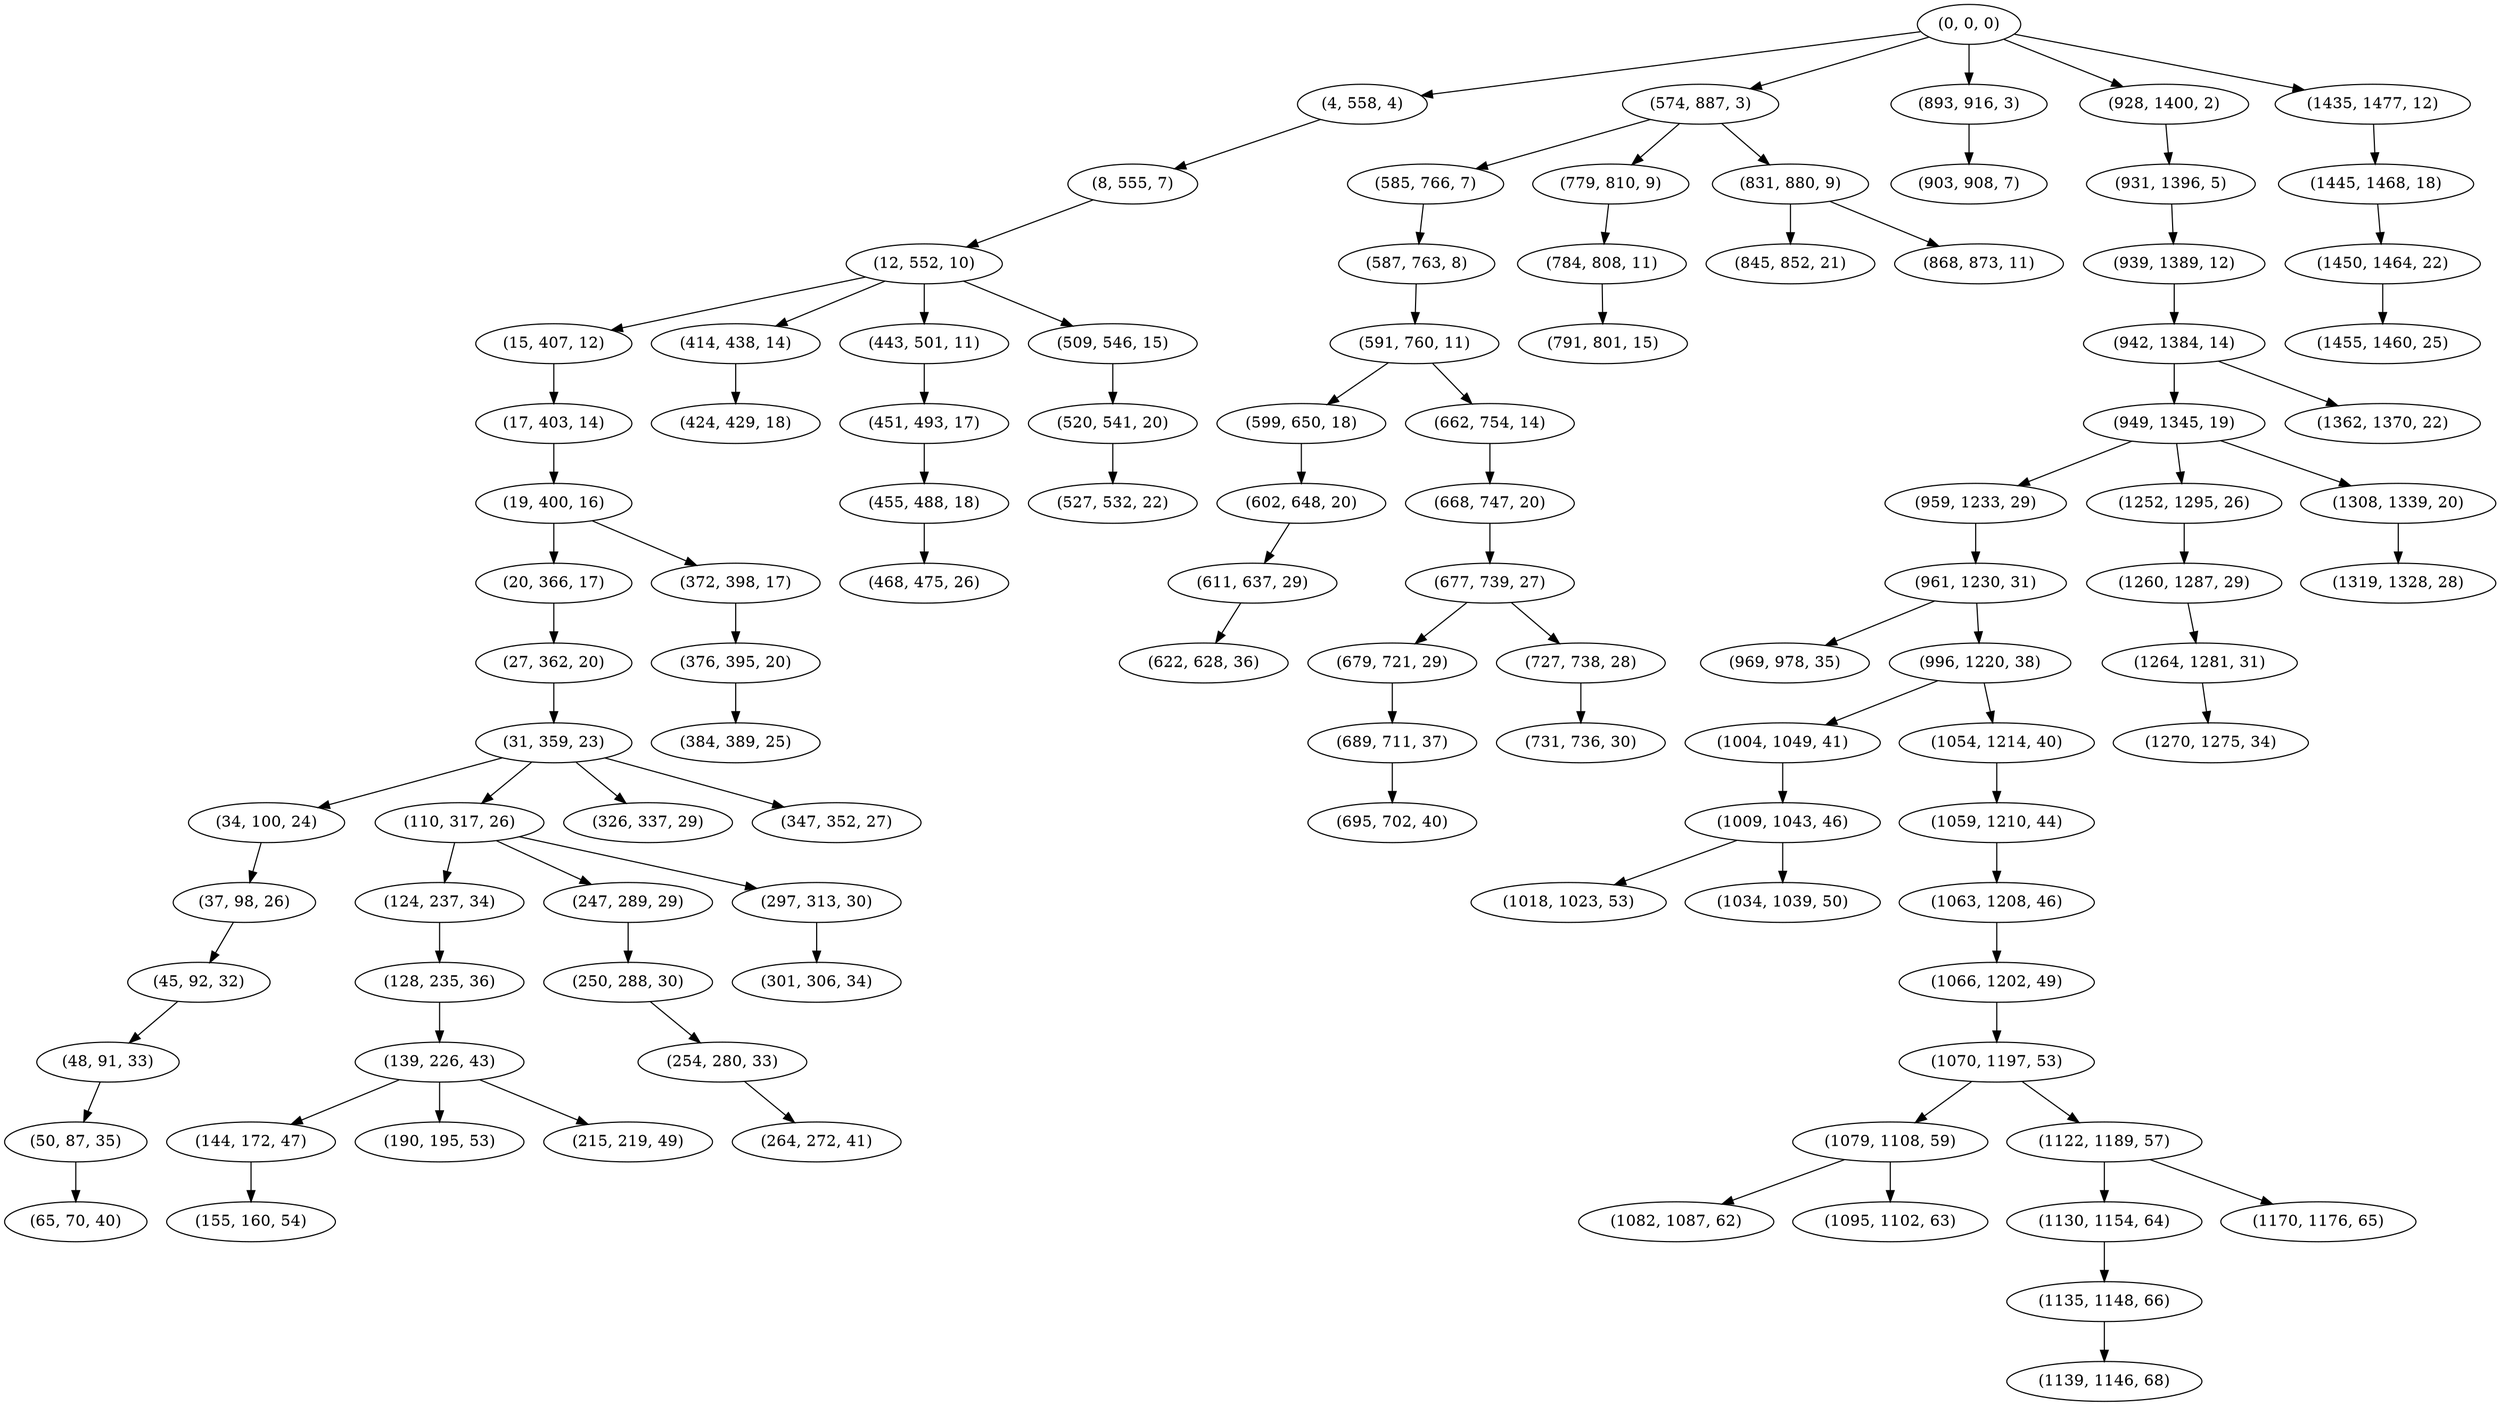 digraph tree {
    "(0, 0, 0)";
    "(4, 558, 4)";
    "(8, 555, 7)";
    "(12, 552, 10)";
    "(15, 407, 12)";
    "(17, 403, 14)";
    "(19, 400, 16)";
    "(20, 366, 17)";
    "(27, 362, 20)";
    "(31, 359, 23)";
    "(34, 100, 24)";
    "(37, 98, 26)";
    "(45, 92, 32)";
    "(48, 91, 33)";
    "(50, 87, 35)";
    "(65, 70, 40)";
    "(110, 317, 26)";
    "(124, 237, 34)";
    "(128, 235, 36)";
    "(139, 226, 43)";
    "(144, 172, 47)";
    "(155, 160, 54)";
    "(190, 195, 53)";
    "(215, 219, 49)";
    "(247, 289, 29)";
    "(250, 288, 30)";
    "(254, 280, 33)";
    "(264, 272, 41)";
    "(297, 313, 30)";
    "(301, 306, 34)";
    "(326, 337, 29)";
    "(347, 352, 27)";
    "(372, 398, 17)";
    "(376, 395, 20)";
    "(384, 389, 25)";
    "(414, 438, 14)";
    "(424, 429, 18)";
    "(443, 501, 11)";
    "(451, 493, 17)";
    "(455, 488, 18)";
    "(468, 475, 26)";
    "(509, 546, 15)";
    "(520, 541, 20)";
    "(527, 532, 22)";
    "(574, 887, 3)";
    "(585, 766, 7)";
    "(587, 763, 8)";
    "(591, 760, 11)";
    "(599, 650, 18)";
    "(602, 648, 20)";
    "(611, 637, 29)";
    "(622, 628, 36)";
    "(662, 754, 14)";
    "(668, 747, 20)";
    "(677, 739, 27)";
    "(679, 721, 29)";
    "(689, 711, 37)";
    "(695, 702, 40)";
    "(727, 738, 28)";
    "(731, 736, 30)";
    "(779, 810, 9)";
    "(784, 808, 11)";
    "(791, 801, 15)";
    "(831, 880, 9)";
    "(845, 852, 21)";
    "(868, 873, 11)";
    "(893, 916, 3)";
    "(903, 908, 7)";
    "(928, 1400, 2)";
    "(931, 1396, 5)";
    "(939, 1389, 12)";
    "(942, 1384, 14)";
    "(949, 1345, 19)";
    "(959, 1233, 29)";
    "(961, 1230, 31)";
    "(969, 978, 35)";
    "(996, 1220, 38)";
    "(1004, 1049, 41)";
    "(1009, 1043, 46)";
    "(1018, 1023, 53)";
    "(1034, 1039, 50)";
    "(1054, 1214, 40)";
    "(1059, 1210, 44)";
    "(1063, 1208, 46)";
    "(1066, 1202, 49)";
    "(1070, 1197, 53)";
    "(1079, 1108, 59)";
    "(1082, 1087, 62)";
    "(1095, 1102, 63)";
    "(1122, 1189, 57)";
    "(1130, 1154, 64)";
    "(1135, 1148, 66)";
    "(1139, 1146, 68)";
    "(1170, 1176, 65)";
    "(1252, 1295, 26)";
    "(1260, 1287, 29)";
    "(1264, 1281, 31)";
    "(1270, 1275, 34)";
    "(1308, 1339, 20)";
    "(1319, 1328, 28)";
    "(1362, 1370, 22)";
    "(1435, 1477, 12)";
    "(1445, 1468, 18)";
    "(1450, 1464, 22)";
    "(1455, 1460, 25)";
    "(0, 0, 0)" -> "(4, 558, 4)";
    "(0, 0, 0)" -> "(574, 887, 3)";
    "(0, 0, 0)" -> "(893, 916, 3)";
    "(0, 0, 0)" -> "(928, 1400, 2)";
    "(0, 0, 0)" -> "(1435, 1477, 12)";
    "(4, 558, 4)" -> "(8, 555, 7)";
    "(8, 555, 7)" -> "(12, 552, 10)";
    "(12, 552, 10)" -> "(15, 407, 12)";
    "(12, 552, 10)" -> "(414, 438, 14)";
    "(12, 552, 10)" -> "(443, 501, 11)";
    "(12, 552, 10)" -> "(509, 546, 15)";
    "(15, 407, 12)" -> "(17, 403, 14)";
    "(17, 403, 14)" -> "(19, 400, 16)";
    "(19, 400, 16)" -> "(20, 366, 17)";
    "(19, 400, 16)" -> "(372, 398, 17)";
    "(20, 366, 17)" -> "(27, 362, 20)";
    "(27, 362, 20)" -> "(31, 359, 23)";
    "(31, 359, 23)" -> "(34, 100, 24)";
    "(31, 359, 23)" -> "(110, 317, 26)";
    "(31, 359, 23)" -> "(326, 337, 29)";
    "(31, 359, 23)" -> "(347, 352, 27)";
    "(34, 100, 24)" -> "(37, 98, 26)";
    "(37, 98, 26)" -> "(45, 92, 32)";
    "(45, 92, 32)" -> "(48, 91, 33)";
    "(48, 91, 33)" -> "(50, 87, 35)";
    "(50, 87, 35)" -> "(65, 70, 40)";
    "(110, 317, 26)" -> "(124, 237, 34)";
    "(110, 317, 26)" -> "(247, 289, 29)";
    "(110, 317, 26)" -> "(297, 313, 30)";
    "(124, 237, 34)" -> "(128, 235, 36)";
    "(128, 235, 36)" -> "(139, 226, 43)";
    "(139, 226, 43)" -> "(144, 172, 47)";
    "(139, 226, 43)" -> "(190, 195, 53)";
    "(139, 226, 43)" -> "(215, 219, 49)";
    "(144, 172, 47)" -> "(155, 160, 54)";
    "(247, 289, 29)" -> "(250, 288, 30)";
    "(250, 288, 30)" -> "(254, 280, 33)";
    "(254, 280, 33)" -> "(264, 272, 41)";
    "(297, 313, 30)" -> "(301, 306, 34)";
    "(372, 398, 17)" -> "(376, 395, 20)";
    "(376, 395, 20)" -> "(384, 389, 25)";
    "(414, 438, 14)" -> "(424, 429, 18)";
    "(443, 501, 11)" -> "(451, 493, 17)";
    "(451, 493, 17)" -> "(455, 488, 18)";
    "(455, 488, 18)" -> "(468, 475, 26)";
    "(509, 546, 15)" -> "(520, 541, 20)";
    "(520, 541, 20)" -> "(527, 532, 22)";
    "(574, 887, 3)" -> "(585, 766, 7)";
    "(574, 887, 3)" -> "(779, 810, 9)";
    "(574, 887, 3)" -> "(831, 880, 9)";
    "(585, 766, 7)" -> "(587, 763, 8)";
    "(587, 763, 8)" -> "(591, 760, 11)";
    "(591, 760, 11)" -> "(599, 650, 18)";
    "(591, 760, 11)" -> "(662, 754, 14)";
    "(599, 650, 18)" -> "(602, 648, 20)";
    "(602, 648, 20)" -> "(611, 637, 29)";
    "(611, 637, 29)" -> "(622, 628, 36)";
    "(662, 754, 14)" -> "(668, 747, 20)";
    "(668, 747, 20)" -> "(677, 739, 27)";
    "(677, 739, 27)" -> "(679, 721, 29)";
    "(677, 739, 27)" -> "(727, 738, 28)";
    "(679, 721, 29)" -> "(689, 711, 37)";
    "(689, 711, 37)" -> "(695, 702, 40)";
    "(727, 738, 28)" -> "(731, 736, 30)";
    "(779, 810, 9)" -> "(784, 808, 11)";
    "(784, 808, 11)" -> "(791, 801, 15)";
    "(831, 880, 9)" -> "(845, 852, 21)";
    "(831, 880, 9)" -> "(868, 873, 11)";
    "(893, 916, 3)" -> "(903, 908, 7)";
    "(928, 1400, 2)" -> "(931, 1396, 5)";
    "(931, 1396, 5)" -> "(939, 1389, 12)";
    "(939, 1389, 12)" -> "(942, 1384, 14)";
    "(942, 1384, 14)" -> "(949, 1345, 19)";
    "(942, 1384, 14)" -> "(1362, 1370, 22)";
    "(949, 1345, 19)" -> "(959, 1233, 29)";
    "(949, 1345, 19)" -> "(1252, 1295, 26)";
    "(949, 1345, 19)" -> "(1308, 1339, 20)";
    "(959, 1233, 29)" -> "(961, 1230, 31)";
    "(961, 1230, 31)" -> "(969, 978, 35)";
    "(961, 1230, 31)" -> "(996, 1220, 38)";
    "(996, 1220, 38)" -> "(1004, 1049, 41)";
    "(996, 1220, 38)" -> "(1054, 1214, 40)";
    "(1004, 1049, 41)" -> "(1009, 1043, 46)";
    "(1009, 1043, 46)" -> "(1018, 1023, 53)";
    "(1009, 1043, 46)" -> "(1034, 1039, 50)";
    "(1054, 1214, 40)" -> "(1059, 1210, 44)";
    "(1059, 1210, 44)" -> "(1063, 1208, 46)";
    "(1063, 1208, 46)" -> "(1066, 1202, 49)";
    "(1066, 1202, 49)" -> "(1070, 1197, 53)";
    "(1070, 1197, 53)" -> "(1079, 1108, 59)";
    "(1070, 1197, 53)" -> "(1122, 1189, 57)";
    "(1079, 1108, 59)" -> "(1082, 1087, 62)";
    "(1079, 1108, 59)" -> "(1095, 1102, 63)";
    "(1122, 1189, 57)" -> "(1130, 1154, 64)";
    "(1122, 1189, 57)" -> "(1170, 1176, 65)";
    "(1130, 1154, 64)" -> "(1135, 1148, 66)";
    "(1135, 1148, 66)" -> "(1139, 1146, 68)";
    "(1252, 1295, 26)" -> "(1260, 1287, 29)";
    "(1260, 1287, 29)" -> "(1264, 1281, 31)";
    "(1264, 1281, 31)" -> "(1270, 1275, 34)";
    "(1308, 1339, 20)" -> "(1319, 1328, 28)";
    "(1435, 1477, 12)" -> "(1445, 1468, 18)";
    "(1445, 1468, 18)" -> "(1450, 1464, 22)";
    "(1450, 1464, 22)" -> "(1455, 1460, 25)";
}
